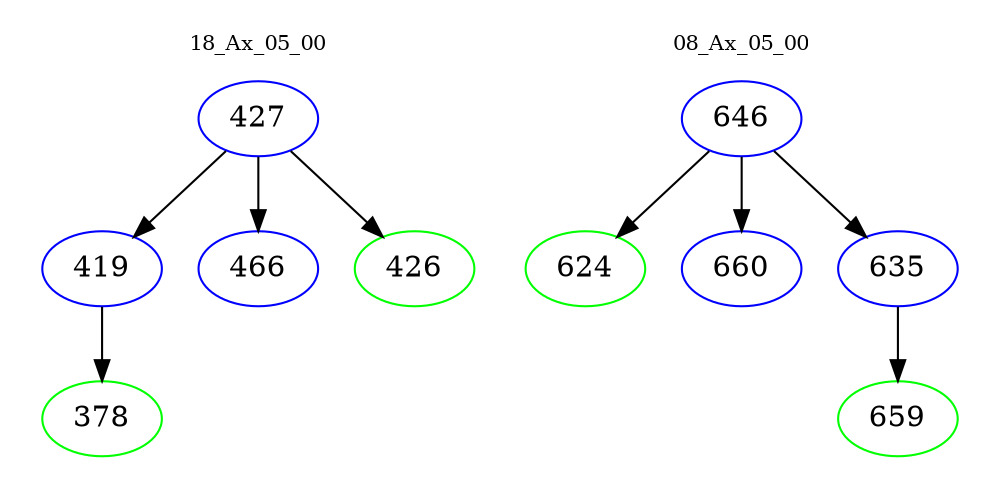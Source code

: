 digraph{
subgraph cluster_0 {
color = white
label = "18_Ax_05_00";
fontsize=10;
T0_427 [label="427", color="blue"]
T0_427 -> T0_419 [color="black"]
T0_419 [label="419", color="blue"]
T0_419 -> T0_378 [color="black"]
T0_378 [label="378", color="green"]
T0_427 -> T0_466 [color="black"]
T0_466 [label="466", color="blue"]
T0_427 -> T0_426 [color="black"]
T0_426 [label="426", color="green"]
}
subgraph cluster_1 {
color = white
label = "08_Ax_05_00";
fontsize=10;
T1_646 [label="646", color="blue"]
T1_646 -> T1_624 [color="black"]
T1_624 [label="624", color="green"]
T1_646 -> T1_660 [color="black"]
T1_660 [label="660", color="blue"]
T1_646 -> T1_635 [color="black"]
T1_635 [label="635", color="blue"]
T1_635 -> T1_659 [color="black"]
T1_659 [label="659", color="green"]
}
}
